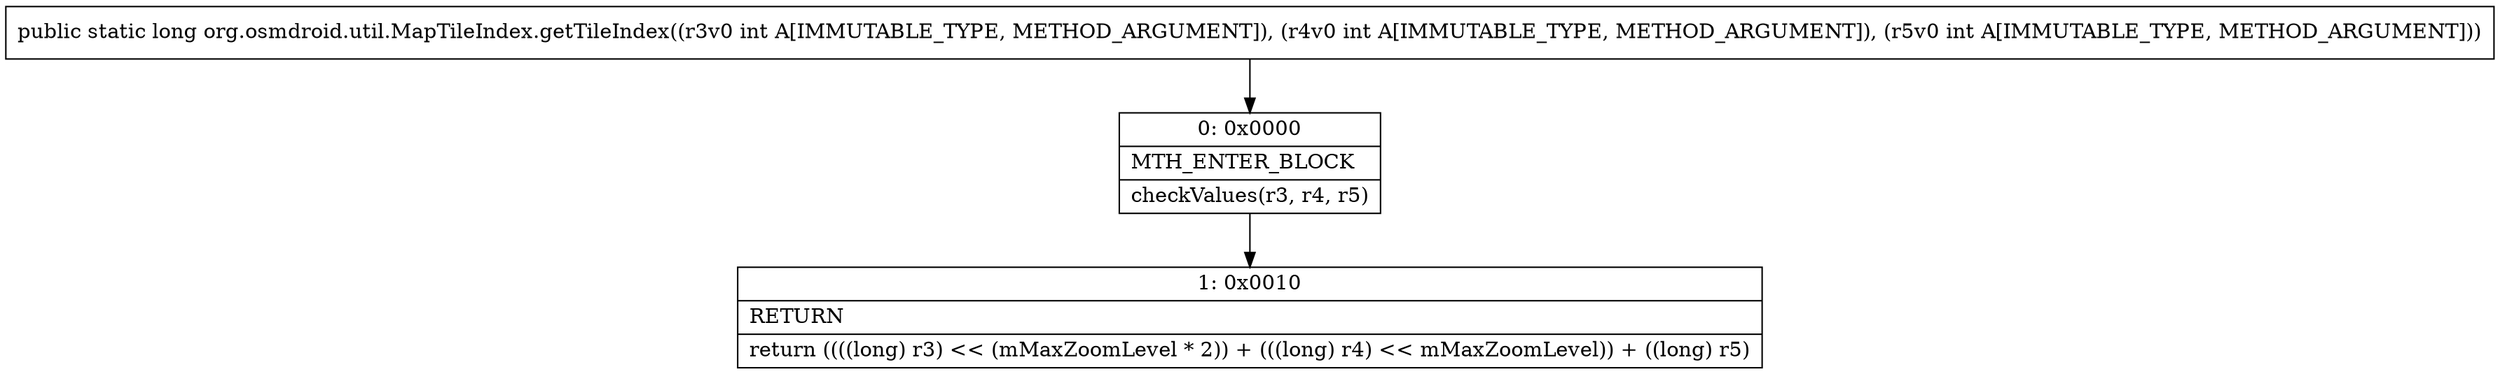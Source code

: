 digraph "CFG fororg.osmdroid.util.MapTileIndex.getTileIndex(III)J" {
Node_0 [shape=record,label="{0\:\ 0x0000|MTH_ENTER_BLOCK\l|checkValues(r3, r4, r5)\l}"];
Node_1 [shape=record,label="{1\:\ 0x0010|RETURN\l|return ((((long) r3) \<\< (mMaxZoomLevel * 2)) + (((long) r4) \<\< mMaxZoomLevel)) + ((long) r5)\l}"];
MethodNode[shape=record,label="{public static long org.osmdroid.util.MapTileIndex.getTileIndex((r3v0 int A[IMMUTABLE_TYPE, METHOD_ARGUMENT]), (r4v0 int A[IMMUTABLE_TYPE, METHOD_ARGUMENT]), (r5v0 int A[IMMUTABLE_TYPE, METHOD_ARGUMENT])) }"];
MethodNode -> Node_0;
Node_0 -> Node_1;
}

